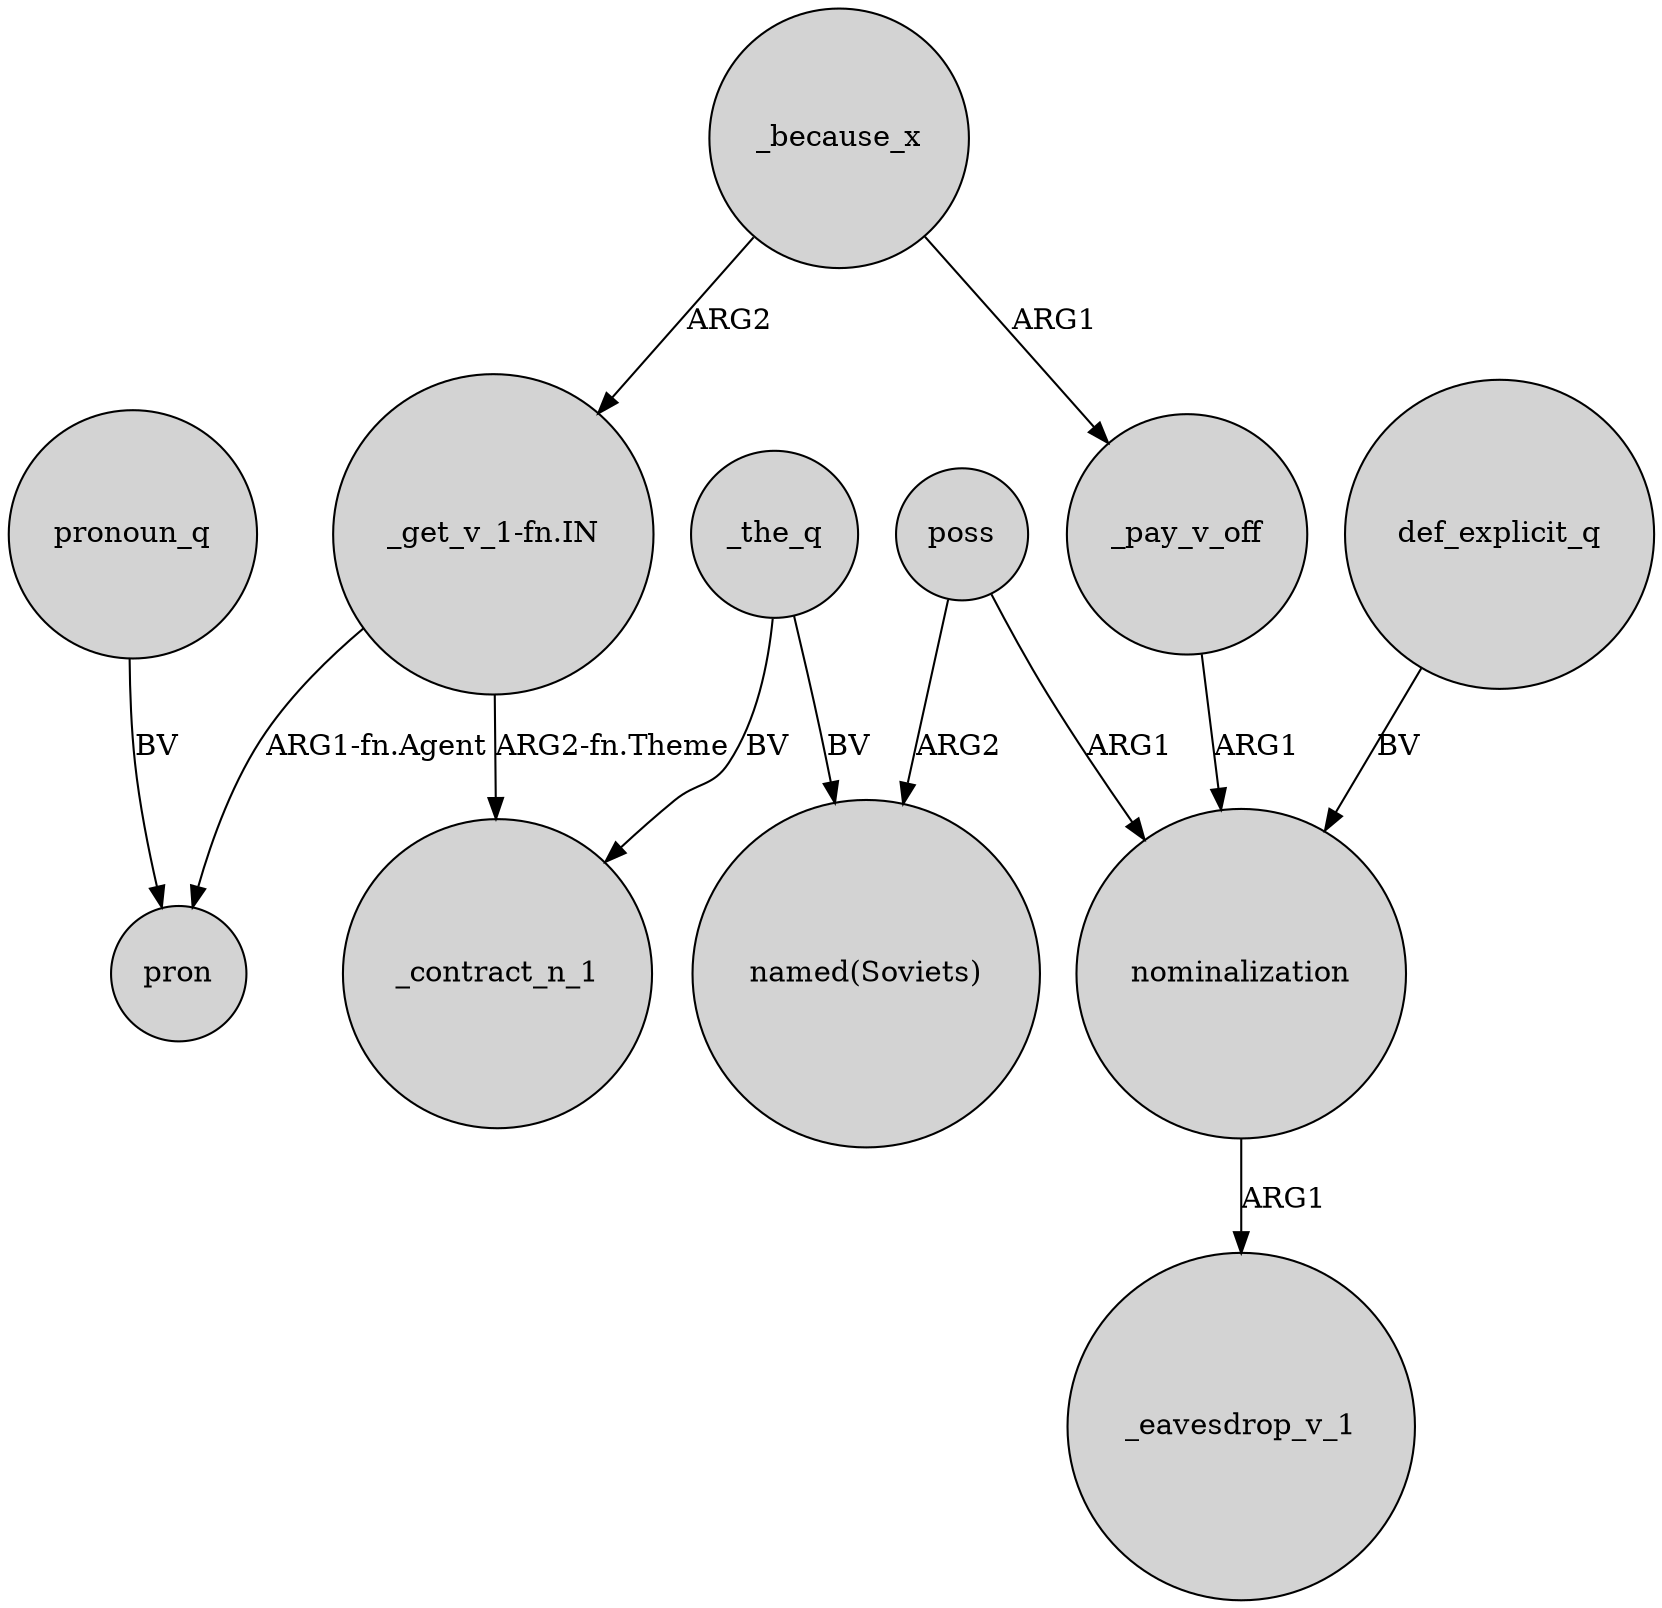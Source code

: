 digraph {
	node [shape=circle style=filled]
	_the_q -> _contract_n_1 [label=BV]
	_pay_v_off -> nominalization [label=ARG1]
	def_explicit_q -> nominalization [label=BV]
	poss -> "named(Soviets)" [label=ARG2]
	"_get_v_1-fn.IN" -> pron [label="ARG1-fn.Agent"]
	_because_x -> _pay_v_off [label=ARG1]
	poss -> nominalization [label=ARG1]
	nominalization -> _eavesdrop_v_1 [label=ARG1]
	_because_x -> "_get_v_1-fn.IN" [label=ARG2]
	"_get_v_1-fn.IN" -> _contract_n_1 [label="ARG2-fn.Theme"]
	_the_q -> "named(Soviets)" [label=BV]
	pronoun_q -> pron [label=BV]
}
